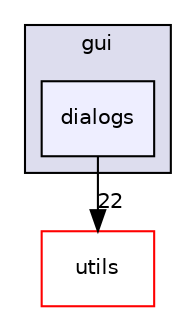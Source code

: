 digraph "dialogs" {
  compound=true
  node [ fontsize="10", fontname="Helvetica"];
  edge [ labelfontsize="10", labelfontname="Helvetica"];
  subgraph clusterdir_99d0482cf009f9d97a0877749b817f19 {
    graph [ bgcolor="#ddddee", pencolor="black", label="gui" fontname="Helvetica", fontsize="10", URL="dir_99d0482cf009f9d97a0877749b817f19.html"]
  dir_efbc4204d7eafacd192acb41efadd819 [shape=box, label="dialogs", style="filled", fillcolor="#eeeeff", pencolor="black", URL="dir_efbc4204d7eafacd192acb41efadd819.html"];
  }
  dir_313caf1132e152dd9b58bea13a4052ca [shape=box label="utils" fillcolor="white" style="filled" color="red" URL="dir_313caf1132e152dd9b58bea13a4052ca.html"];
  dir_efbc4204d7eafacd192acb41efadd819->dir_313caf1132e152dd9b58bea13a4052ca [headlabel="22", labeldistance=1.5 headhref="dir_000033_000001.html"];
}
